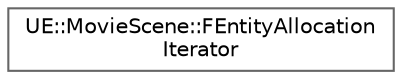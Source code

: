 digraph "Graphical Class Hierarchy"
{
 // INTERACTIVE_SVG=YES
 // LATEX_PDF_SIZE
  bgcolor="transparent";
  edge [fontname=Helvetica,fontsize=10,labelfontname=Helvetica,labelfontsize=10];
  node [fontname=Helvetica,fontsize=10,shape=box,height=0.2,width=0.4];
  rankdir="LR";
  Node0 [id="Node000000",label="UE::MovieScene::FEntityAllocation\lIterator",height=0.2,width=0.4,color="grey40", fillcolor="white", style="filled",URL="$d2/d7a/structUE_1_1MovieScene_1_1FEntityAllocationIterator.html",tooltip="Object that iterates all entity allocations that match a specific filter."];
}
